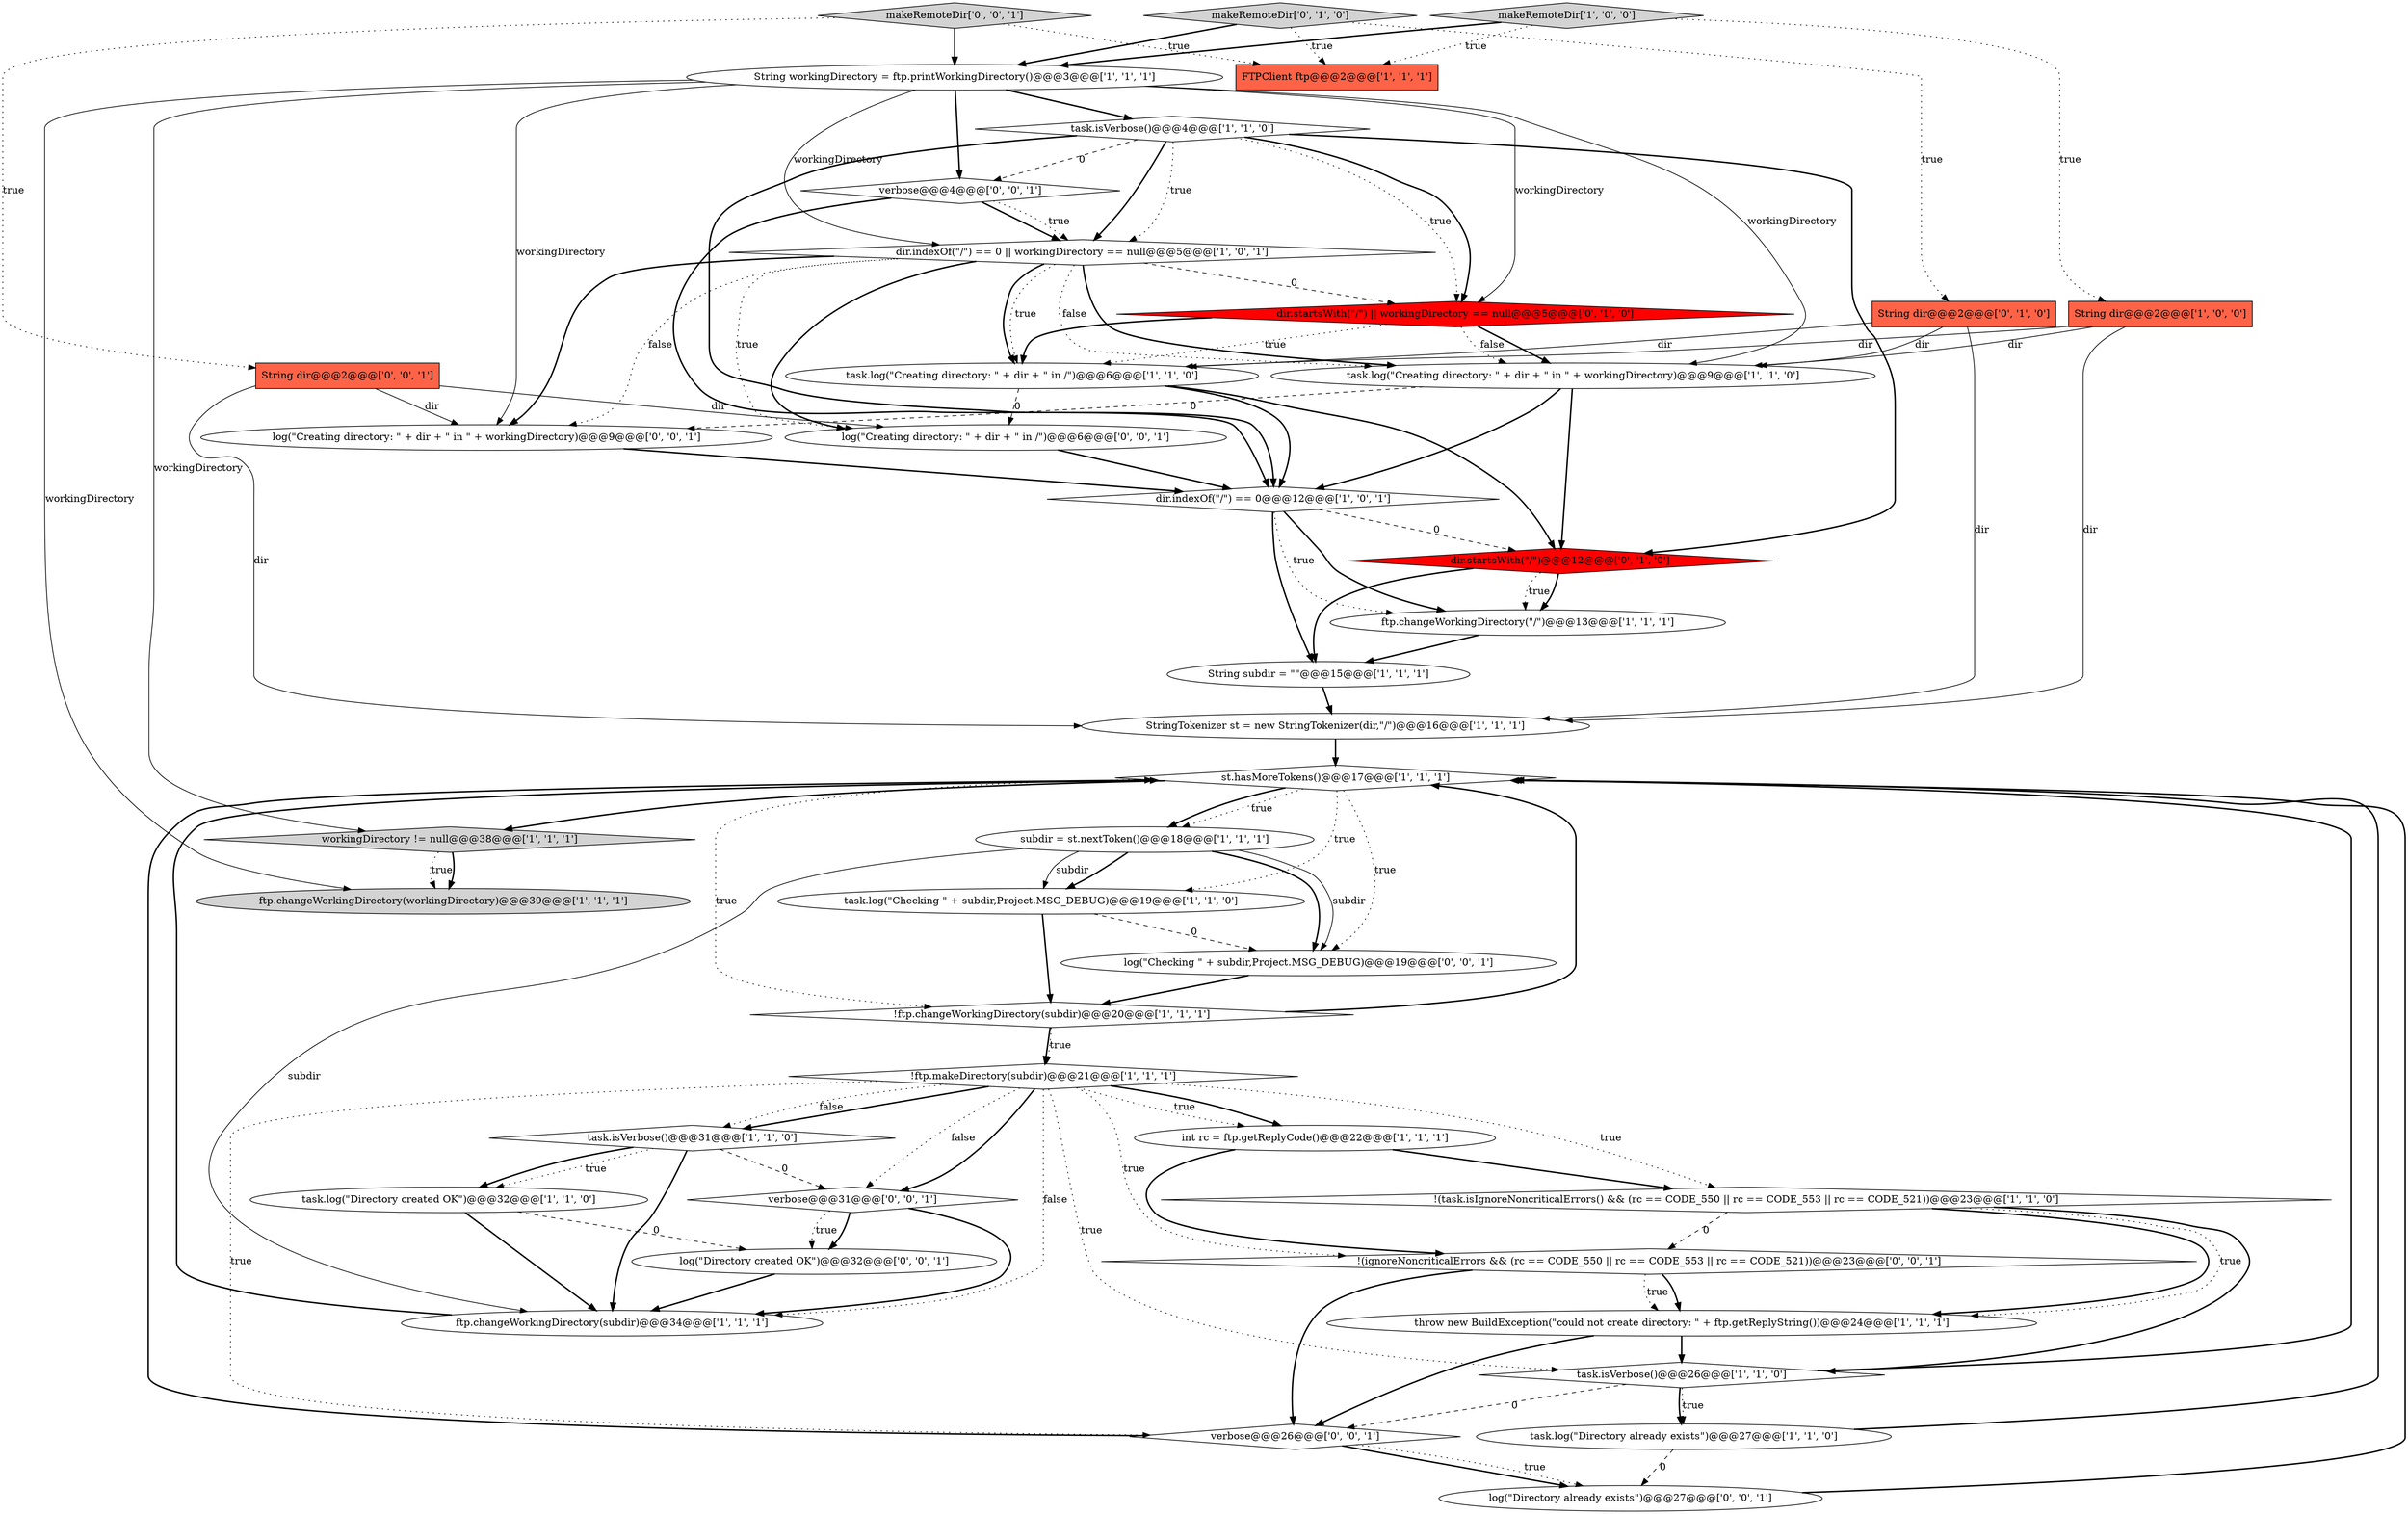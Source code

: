digraph {
17 [style = filled, label = "StringTokenizer st = new StringTokenizer(dir,\"/\")@@@16@@@['1', '1', '1']", fillcolor = white, shape = ellipse image = "AAA0AAABBB1BBB"];
36 [style = filled, label = "log(\"Creating directory: \" + dir + \" in \" + workingDirectory)@@@9@@@['0', '0', '1']", fillcolor = white, shape = ellipse image = "AAA0AAABBB3BBB"];
25 [style = filled, label = "ftp.changeWorkingDirectory(subdir)@@@34@@@['1', '1', '1']", fillcolor = white, shape = ellipse image = "AAA0AAABBB1BBB"];
15 [style = filled, label = "int rc = ftp.getReplyCode()@@@22@@@['1', '1', '1']", fillcolor = white, shape = ellipse image = "AAA0AAABBB1BBB"];
23 [style = filled, label = "dir.indexOf(\"/\") == 0 || workingDirectory == null@@@5@@@['1', '0', '1']", fillcolor = white, shape = diamond image = "AAA0AAABBB1BBB"];
21 [style = filled, label = "st.hasMoreTokens()@@@17@@@['1', '1', '1']", fillcolor = white, shape = diamond image = "AAA0AAABBB1BBB"];
29 [style = filled, label = "dir.startsWith(\"/\")@@@12@@@['0', '1', '0']", fillcolor = red, shape = diamond image = "AAA1AAABBB2BBB"];
22 [style = filled, label = "dir.indexOf(\"/\") == 0@@@12@@@['1', '0', '1']", fillcolor = white, shape = diamond image = "AAA0AAABBB1BBB"];
19 [style = filled, label = "FTPClient ftp@@@2@@@['1', '1', '1']", fillcolor = tomato, shape = box image = "AAA0AAABBB1BBB"];
32 [style = filled, label = "verbose@@@31@@@['0', '0', '1']", fillcolor = white, shape = diamond image = "AAA0AAABBB3BBB"];
10 [style = filled, label = "task.isVerbose()@@@26@@@['1', '1', '0']", fillcolor = white, shape = diamond image = "AAA0AAABBB1BBB"];
35 [style = filled, label = "log(\"Checking \" + subdir,Project.MSG_DEBUG)@@@19@@@['0', '0', '1']", fillcolor = white, shape = ellipse image = "AAA0AAABBB3BBB"];
1 [style = filled, label = "!(task.isIgnoreNoncriticalErrors() && (rc == CODE_550 || rc == CODE_553 || rc == CODE_521))@@@23@@@['1', '1', '0']", fillcolor = white, shape = diamond image = "AAA0AAABBB1BBB"];
28 [style = filled, label = "String dir@@@2@@@['0', '1', '0']", fillcolor = tomato, shape = box image = "AAA0AAABBB2BBB"];
5 [style = filled, label = "makeRemoteDir['1', '0', '0']", fillcolor = lightgray, shape = diamond image = "AAA0AAABBB1BBB"];
33 [style = filled, label = "makeRemoteDir['0', '0', '1']", fillcolor = lightgray, shape = diamond image = "AAA0AAABBB3BBB"];
30 [style = filled, label = "makeRemoteDir['0', '1', '0']", fillcolor = lightgray, shape = diamond image = "AAA0AAABBB2BBB"];
41 [style = filled, label = "!(ignoreNoncriticalErrors && (rc == CODE_550 || rc == CODE_553 || rc == CODE_521))@@@23@@@['0', '0', '1']", fillcolor = white, shape = diamond image = "AAA0AAABBB3BBB"];
24 [style = filled, label = "task.isVerbose()@@@31@@@['1', '1', '0']", fillcolor = white, shape = diamond image = "AAA0AAABBB1BBB"];
4 [style = filled, label = "task.log(\"Directory already exists\")@@@27@@@['1', '1', '0']", fillcolor = white, shape = ellipse image = "AAA0AAABBB1BBB"];
0 [style = filled, label = "!ftp.changeWorkingDirectory(subdir)@@@20@@@['1', '1', '1']", fillcolor = white, shape = diamond image = "AAA0AAABBB1BBB"];
34 [style = filled, label = "String dir@@@2@@@['0', '0', '1']", fillcolor = tomato, shape = box image = "AAA0AAABBB3BBB"];
38 [style = filled, label = "log(\"Directory already exists\")@@@27@@@['0', '0', '1']", fillcolor = white, shape = ellipse image = "AAA0AAABBB3BBB"];
27 [style = filled, label = "dir.startsWith(\"/\") || workingDirectory == null@@@5@@@['0', '1', '0']", fillcolor = red, shape = diamond image = "AAA1AAABBB2BBB"];
2 [style = filled, label = "task.log(\"Creating directory: \" + dir + \" in \" + workingDirectory)@@@9@@@['1', '1', '0']", fillcolor = white, shape = ellipse image = "AAA0AAABBB1BBB"];
8 [style = filled, label = "task.log(\"Checking \" + subdir,Project.MSG_DEBUG)@@@19@@@['1', '1', '0']", fillcolor = white, shape = ellipse image = "AAA0AAABBB1BBB"];
7 [style = filled, label = "ftp.changeWorkingDirectory(workingDirectory)@@@39@@@['1', '1', '1']", fillcolor = lightgray, shape = ellipse image = "AAA0AAABBB1BBB"];
13 [style = filled, label = "workingDirectory != null@@@38@@@['1', '1', '1']", fillcolor = lightgray, shape = diamond image = "AAA0AAABBB1BBB"];
12 [style = filled, label = "subdir = st.nextToken()@@@18@@@['1', '1', '1']", fillcolor = white, shape = ellipse image = "AAA0AAABBB1BBB"];
26 [style = filled, label = "!ftp.makeDirectory(subdir)@@@21@@@['1', '1', '1']", fillcolor = white, shape = diamond image = "AAA0AAABBB1BBB"];
16 [style = filled, label = "String subdir = \"\"@@@15@@@['1', '1', '1']", fillcolor = white, shape = ellipse image = "AAA0AAABBB1BBB"];
18 [style = filled, label = "String dir@@@2@@@['1', '0', '0']", fillcolor = tomato, shape = box image = "AAA0AAABBB1BBB"];
3 [style = filled, label = "ftp.changeWorkingDirectory(\"/\")@@@13@@@['1', '1', '1']", fillcolor = white, shape = ellipse image = "AAA0AAABBB1BBB"];
40 [style = filled, label = "log(\"Creating directory: \" + dir + \" in /\")@@@6@@@['0', '0', '1']", fillcolor = white, shape = ellipse image = "AAA0AAABBB3BBB"];
37 [style = filled, label = "log(\"Directory created OK\")@@@32@@@['0', '0', '1']", fillcolor = white, shape = ellipse image = "AAA0AAABBB3BBB"];
31 [style = filled, label = "verbose@@@26@@@['0', '0', '1']", fillcolor = white, shape = diamond image = "AAA0AAABBB3BBB"];
11 [style = filled, label = "task.log(\"Creating directory: \" + dir + \" in /\")@@@6@@@['1', '1', '0']", fillcolor = white, shape = ellipse image = "AAA0AAABBB1BBB"];
20 [style = filled, label = "String workingDirectory = ftp.printWorkingDirectory()@@@3@@@['1', '1', '1']", fillcolor = white, shape = ellipse image = "AAA0AAABBB1BBB"];
6 [style = filled, label = "task.log(\"Directory created OK\")@@@32@@@['1', '1', '0']", fillcolor = white, shape = ellipse image = "AAA0AAABBB1BBB"];
9 [style = filled, label = "throw new BuildException(\"could not create directory: \" + ftp.getReplyString())@@@24@@@['1', '1', '1']", fillcolor = white, shape = ellipse image = "AAA0AAABBB1BBB"];
39 [style = filled, label = "verbose@@@4@@@['0', '0', '1']", fillcolor = white, shape = diamond image = "AAA0AAABBB3BBB"];
14 [style = filled, label = "task.isVerbose()@@@4@@@['1', '1', '0']", fillcolor = white, shape = diamond image = "AAA0AAABBB1BBB"];
21->12 [style = dotted, label="true"];
24->6 [style = dotted, label="true"];
32->37 [style = bold, label=""];
5->18 [style = dotted, label="true"];
23->27 [style = dashed, label="0"];
5->20 [style = bold, label=""];
11->40 [style = dashed, label="0"];
30->20 [style = bold, label=""];
5->19 [style = dotted, label="true"];
21->8 [style = dotted, label="true"];
34->36 [style = solid, label="dir"];
8->35 [style = dashed, label="0"];
22->29 [style = dashed, label="0"];
11->29 [style = bold, label=""];
41->9 [style = bold, label=""];
31->21 [style = bold, label=""];
26->25 [style = dotted, label="false"];
9->10 [style = bold, label=""];
3->16 [style = bold, label=""];
34->17 [style = solid, label="dir"];
18->2 [style = solid, label="dir"];
8->0 [style = bold, label=""];
2->36 [style = dashed, label="0"];
39->23 [style = bold, label=""];
26->15 [style = bold, label=""];
32->25 [style = bold, label=""];
40->22 [style = bold, label=""];
15->41 [style = bold, label=""];
32->37 [style = dotted, label="true"];
23->36 [style = bold, label=""];
10->4 [style = dotted, label="true"];
17->21 [style = bold, label=""];
27->2 [style = bold, label=""];
25->21 [style = bold, label=""];
23->36 [style = dotted, label="false"];
21->13 [style = bold, label=""];
26->41 [style = dotted, label="true"];
26->32 [style = bold, label=""];
21->0 [style = dotted, label="true"];
14->22 [style = bold, label=""];
30->19 [style = dotted, label="true"];
4->21 [style = bold, label=""];
10->31 [style = dashed, label="0"];
20->14 [style = bold, label=""];
0->21 [style = bold, label=""];
18->11 [style = solid, label="dir"];
16->17 [style = bold, label=""];
10->21 [style = bold, label=""];
12->35 [style = bold, label=""];
20->7 [style = solid, label="workingDirectory"];
28->2 [style = solid, label="dir"];
26->24 [style = bold, label=""];
13->7 [style = dotted, label="true"];
14->27 [style = dotted, label="true"];
6->37 [style = dashed, label="0"];
20->2 [style = solid, label="workingDirectory"];
18->17 [style = solid, label="dir"];
39->22 [style = bold, label=""];
23->40 [style = dotted, label="true"];
24->32 [style = dashed, label="0"];
35->0 [style = bold, label=""];
27->11 [style = bold, label=""];
26->1 [style = dotted, label="true"];
23->11 [style = dotted, label="true"];
20->39 [style = bold, label=""];
0->26 [style = dotted, label="true"];
30->28 [style = dotted, label="true"];
29->16 [style = bold, label=""];
21->35 [style = dotted, label="true"];
23->2 [style = dotted, label="false"];
12->35 [style = solid, label="subdir"];
41->9 [style = dotted, label="true"];
4->38 [style = dashed, label="0"];
22->16 [style = bold, label=""];
9->31 [style = bold, label=""];
34->40 [style = solid, label="dir"];
37->25 [style = bold, label=""];
14->39 [style = dashed, label="0"];
14->23 [style = dotted, label="true"];
31->38 [style = bold, label=""];
20->13 [style = solid, label="workingDirectory"];
20->23 [style = solid, label="workingDirectory"];
1->9 [style = bold, label=""];
21->12 [style = bold, label=""];
39->23 [style = dotted, label="true"];
26->31 [style = dotted, label="true"];
14->23 [style = bold, label=""];
20->36 [style = solid, label="workingDirectory"];
12->8 [style = bold, label=""];
24->25 [style = bold, label=""];
1->9 [style = dotted, label="true"];
14->29 [style = bold, label=""];
11->22 [style = bold, label=""];
26->15 [style = dotted, label="true"];
22->3 [style = dotted, label="true"];
41->31 [style = bold, label=""];
23->2 [style = bold, label=""];
14->27 [style = bold, label=""];
27->2 [style = dotted, label="false"];
23->11 [style = bold, label=""];
29->3 [style = dotted, label="true"];
15->1 [style = bold, label=""];
28->11 [style = solid, label="dir"];
0->26 [style = bold, label=""];
33->20 [style = bold, label=""];
20->27 [style = solid, label="workingDirectory"];
29->3 [style = bold, label=""];
33->34 [style = dotted, label="true"];
26->24 [style = dotted, label="false"];
1->41 [style = dashed, label="0"];
27->11 [style = dotted, label="true"];
12->25 [style = solid, label="subdir"];
22->3 [style = bold, label=""];
28->17 [style = solid, label="dir"];
12->8 [style = solid, label="subdir"];
26->32 [style = dotted, label="false"];
13->7 [style = bold, label=""];
23->40 [style = bold, label=""];
26->10 [style = dotted, label="true"];
31->38 [style = dotted, label="true"];
10->4 [style = bold, label=""];
38->21 [style = bold, label=""];
33->19 [style = dotted, label="true"];
2->22 [style = bold, label=""];
24->6 [style = bold, label=""];
1->10 [style = bold, label=""];
2->29 [style = bold, label=""];
6->25 [style = bold, label=""];
36->22 [style = bold, label=""];
}

